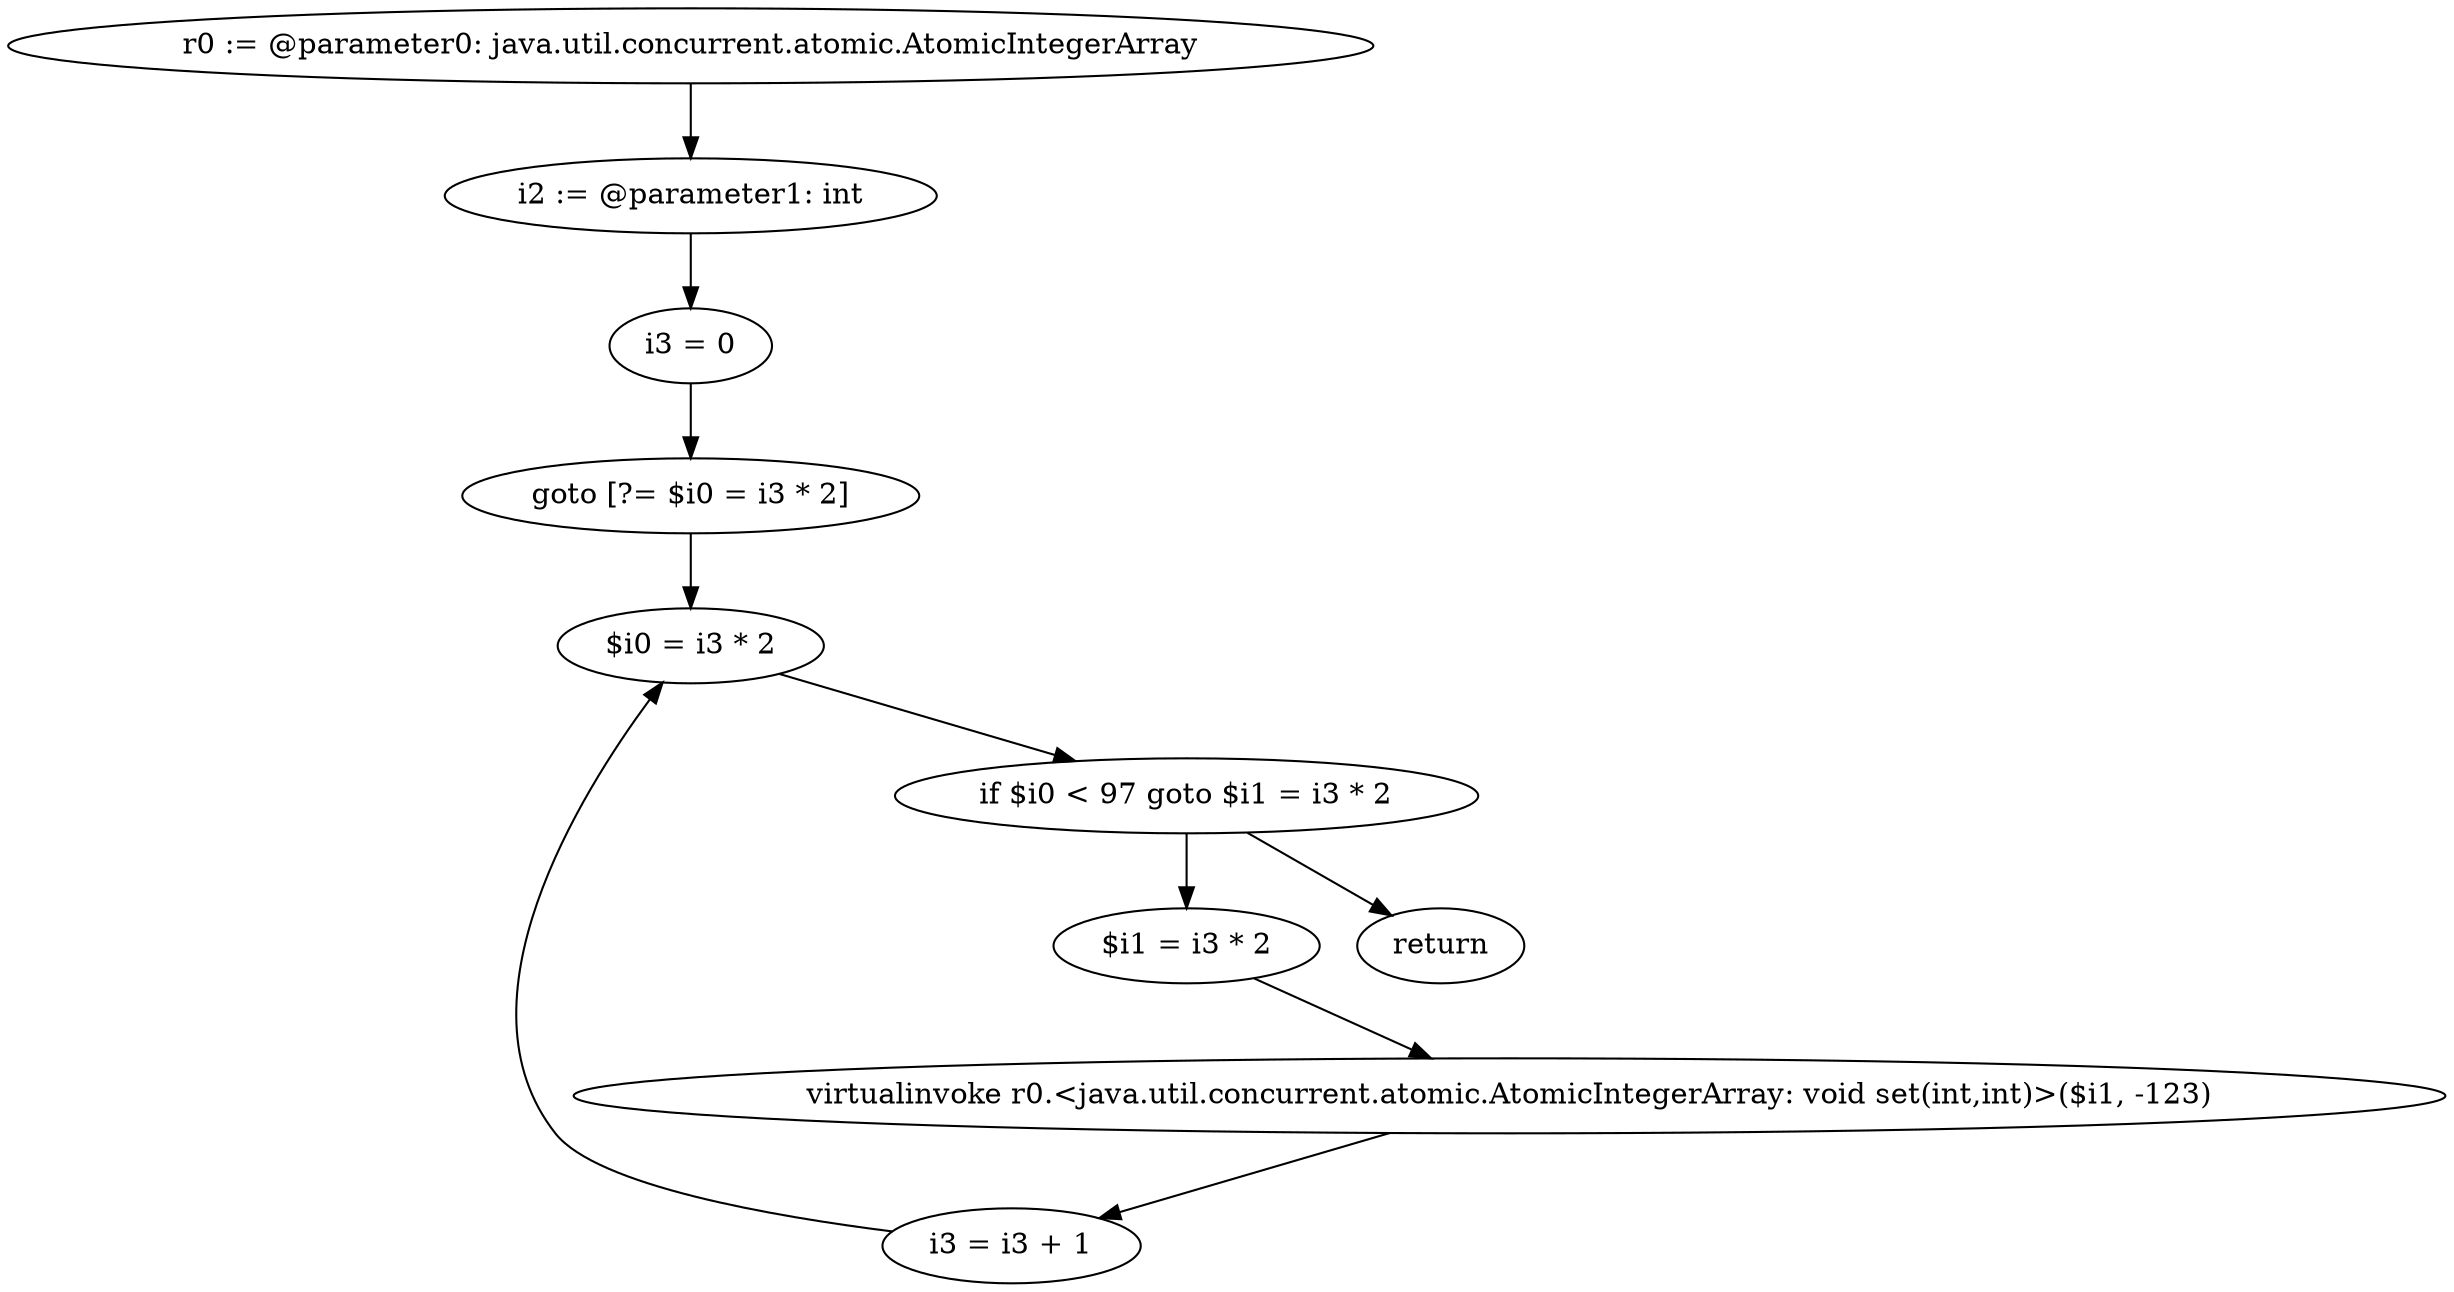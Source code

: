 digraph "unitGraph" {
    "r0 := @parameter0: java.util.concurrent.atomic.AtomicIntegerArray"
    "i2 := @parameter1: int"
    "i3 = 0"
    "goto [?= $i0 = i3 * 2]"
    "$i1 = i3 * 2"
    "virtualinvoke r0.<java.util.concurrent.atomic.AtomicIntegerArray: void set(int,int)>($i1, -123)"
    "i3 = i3 + 1"
    "$i0 = i3 * 2"
    "if $i0 < 97 goto $i1 = i3 * 2"
    "return"
    "r0 := @parameter0: java.util.concurrent.atomic.AtomicIntegerArray"->"i2 := @parameter1: int";
    "i2 := @parameter1: int"->"i3 = 0";
    "i3 = 0"->"goto [?= $i0 = i3 * 2]";
    "goto [?= $i0 = i3 * 2]"->"$i0 = i3 * 2";
    "$i1 = i3 * 2"->"virtualinvoke r0.<java.util.concurrent.atomic.AtomicIntegerArray: void set(int,int)>($i1, -123)";
    "virtualinvoke r0.<java.util.concurrent.atomic.AtomicIntegerArray: void set(int,int)>($i1, -123)"->"i3 = i3 + 1";
    "i3 = i3 + 1"->"$i0 = i3 * 2";
    "$i0 = i3 * 2"->"if $i0 < 97 goto $i1 = i3 * 2";
    "if $i0 < 97 goto $i1 = i3 * 2"->"return";
    "if $i0 < 97 goto $i1 = i3 * 2"->"$i1 = i3 * 2";
}
